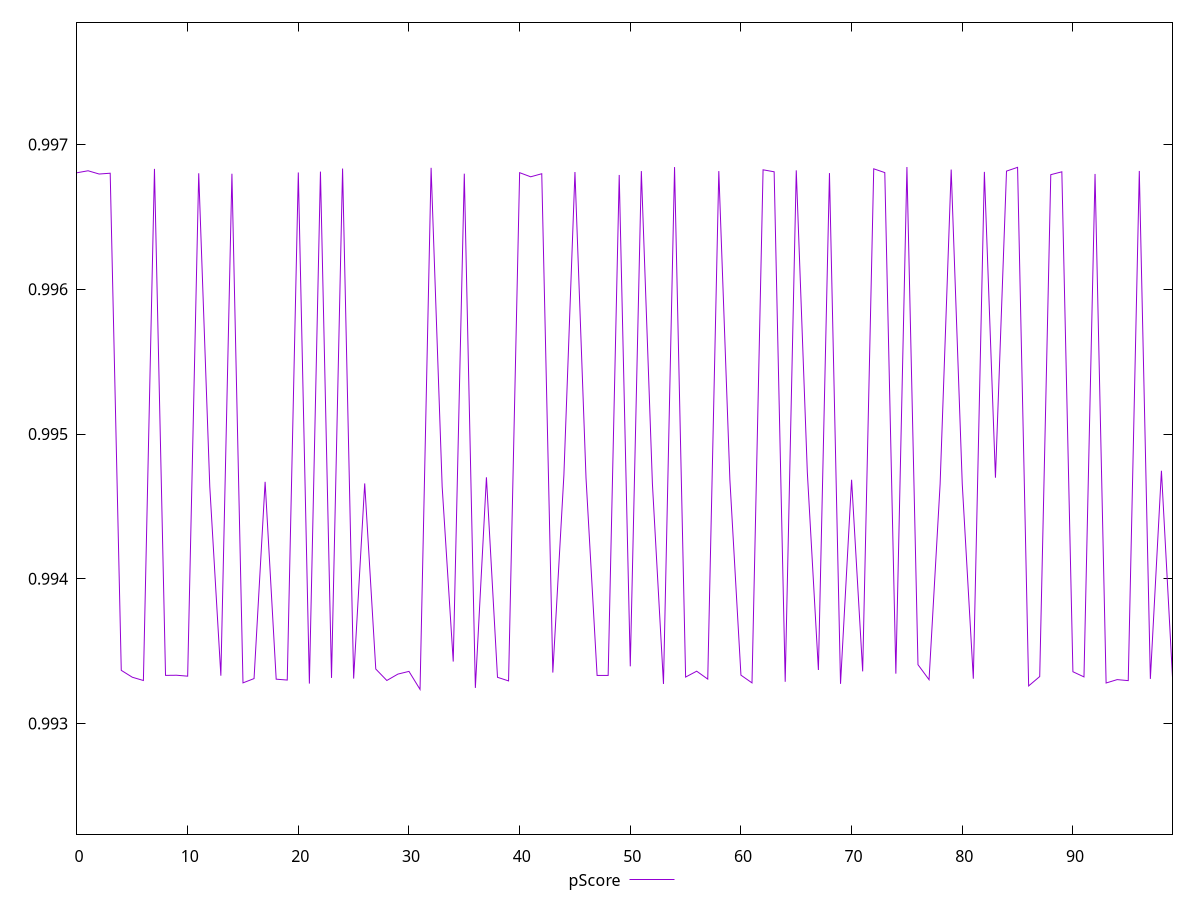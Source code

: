 reset

$pScore <<EOF
0 0.9968055590814937
1 0.9968193629377601
2 0.996796773385414
3 0.9968023549578096
4 0.9933671411182305
5 0.9933194679466373
6 0.993296890528748
7 0.9968321799208375
8 0.9933322779887013
9 0.9933333005071334
10 0.9933268480659967
11 0.996802083466475
12 0.9946364421706402
13 0.9933301300408798
14 0.9967987397487095
15 0.9932805283205508
16 0.9933102250252186
17 0.9946699769217513
18 0.9933061055216104
19 0.9932999860708958
20 0.9968075237000797
21 0.9932755733024767
22 0.9968134349045179
23 0.9933145149348968
24 0.9968347719692878
25 0.993310175096793
26 0.9946586331245186
27 0.9933762332774592
28 0.9932970856232541
29 0.9933412238960653
30 0.9933599322277891
31 0.9932353217589898
32 0.9968398031992544
33 0.9946360765686304
34 0.9934278808767358
35 0.9967993710321283
36 0.9932459015462046
37 0.994701383665893
38 0.9933190845564119
39 0.9932940950344122
40 0.9968061654288574
41 0.9967776590914011
42 0.9967987488818619
43 0.993351716830162
44 0.9947158327376187
45 0.9968105782352954
46 0.9946961033779042
47 0.9933320416312874
48 0.9933320006099673
49 0.9967902397903625
50 0.9933948845542455
51 0.9968169263234496
52 0.9946563359570135
53 0.9932730918630353
54 0.9968446601817651
55 0.9933206375805543
56 0.9933612399009883
57 0.9933066921747257
58 0.9968170252243497
59 0.9946856407746453
60 0.9933338961919138
61 0.9932804438596243
62 0.9968259566279827
63 0.9968122583245976
64 0.9932881639779265
65 0.996822020714211
66 0.9947353242369873
67 0.9933696647512789
68 0.9968032468797581
69 0.9932738633907321
70 0.9946839923031751
71 0.9933599974697729
72 0.9968328776308337
73 0.9968066645752344
74 0.993344289137628
75 0.9968452734058874
76 0.9934062575840831
77 0.9933025466170032
78 0.9946545476648452
79 0.9968278710622321
80 0.9946556400067026
81 0.9933093419379541
82 0.9968116209700649
83 0.9946982523701433
84 0.9968169854369069
85 0.9968429747691621
86 0.9932594779844937
87 0.9933243186216811
88 0.9967922777458403
89 0.996812126308962
90 0.9933576192484939
91 0.9933217806677935
92 0.996797428939882
93 0.9932796414428737
94 0.9933030619731398
95 0.9932961228560738
96 0.9968179311408722
97 0.9933079838568999
98 0.9947464392068102
99 0.9933187490770242
EOF

set key outside below
set xrange [0:99]
set yrange [0.9922353217589898:0.9978452734058874]
set trange [0.9922353217589898:0.9978452734058874]
set terminal svg size 640, 500 enhanced background rgb 'white'
set output "report_00008_2021-01-22T20:58:29.167/first-cpu-idle/samples/pages+cached+noexternal+noimg/pScore/values.svg"

plot $pScore title "pScore" with line

reset

